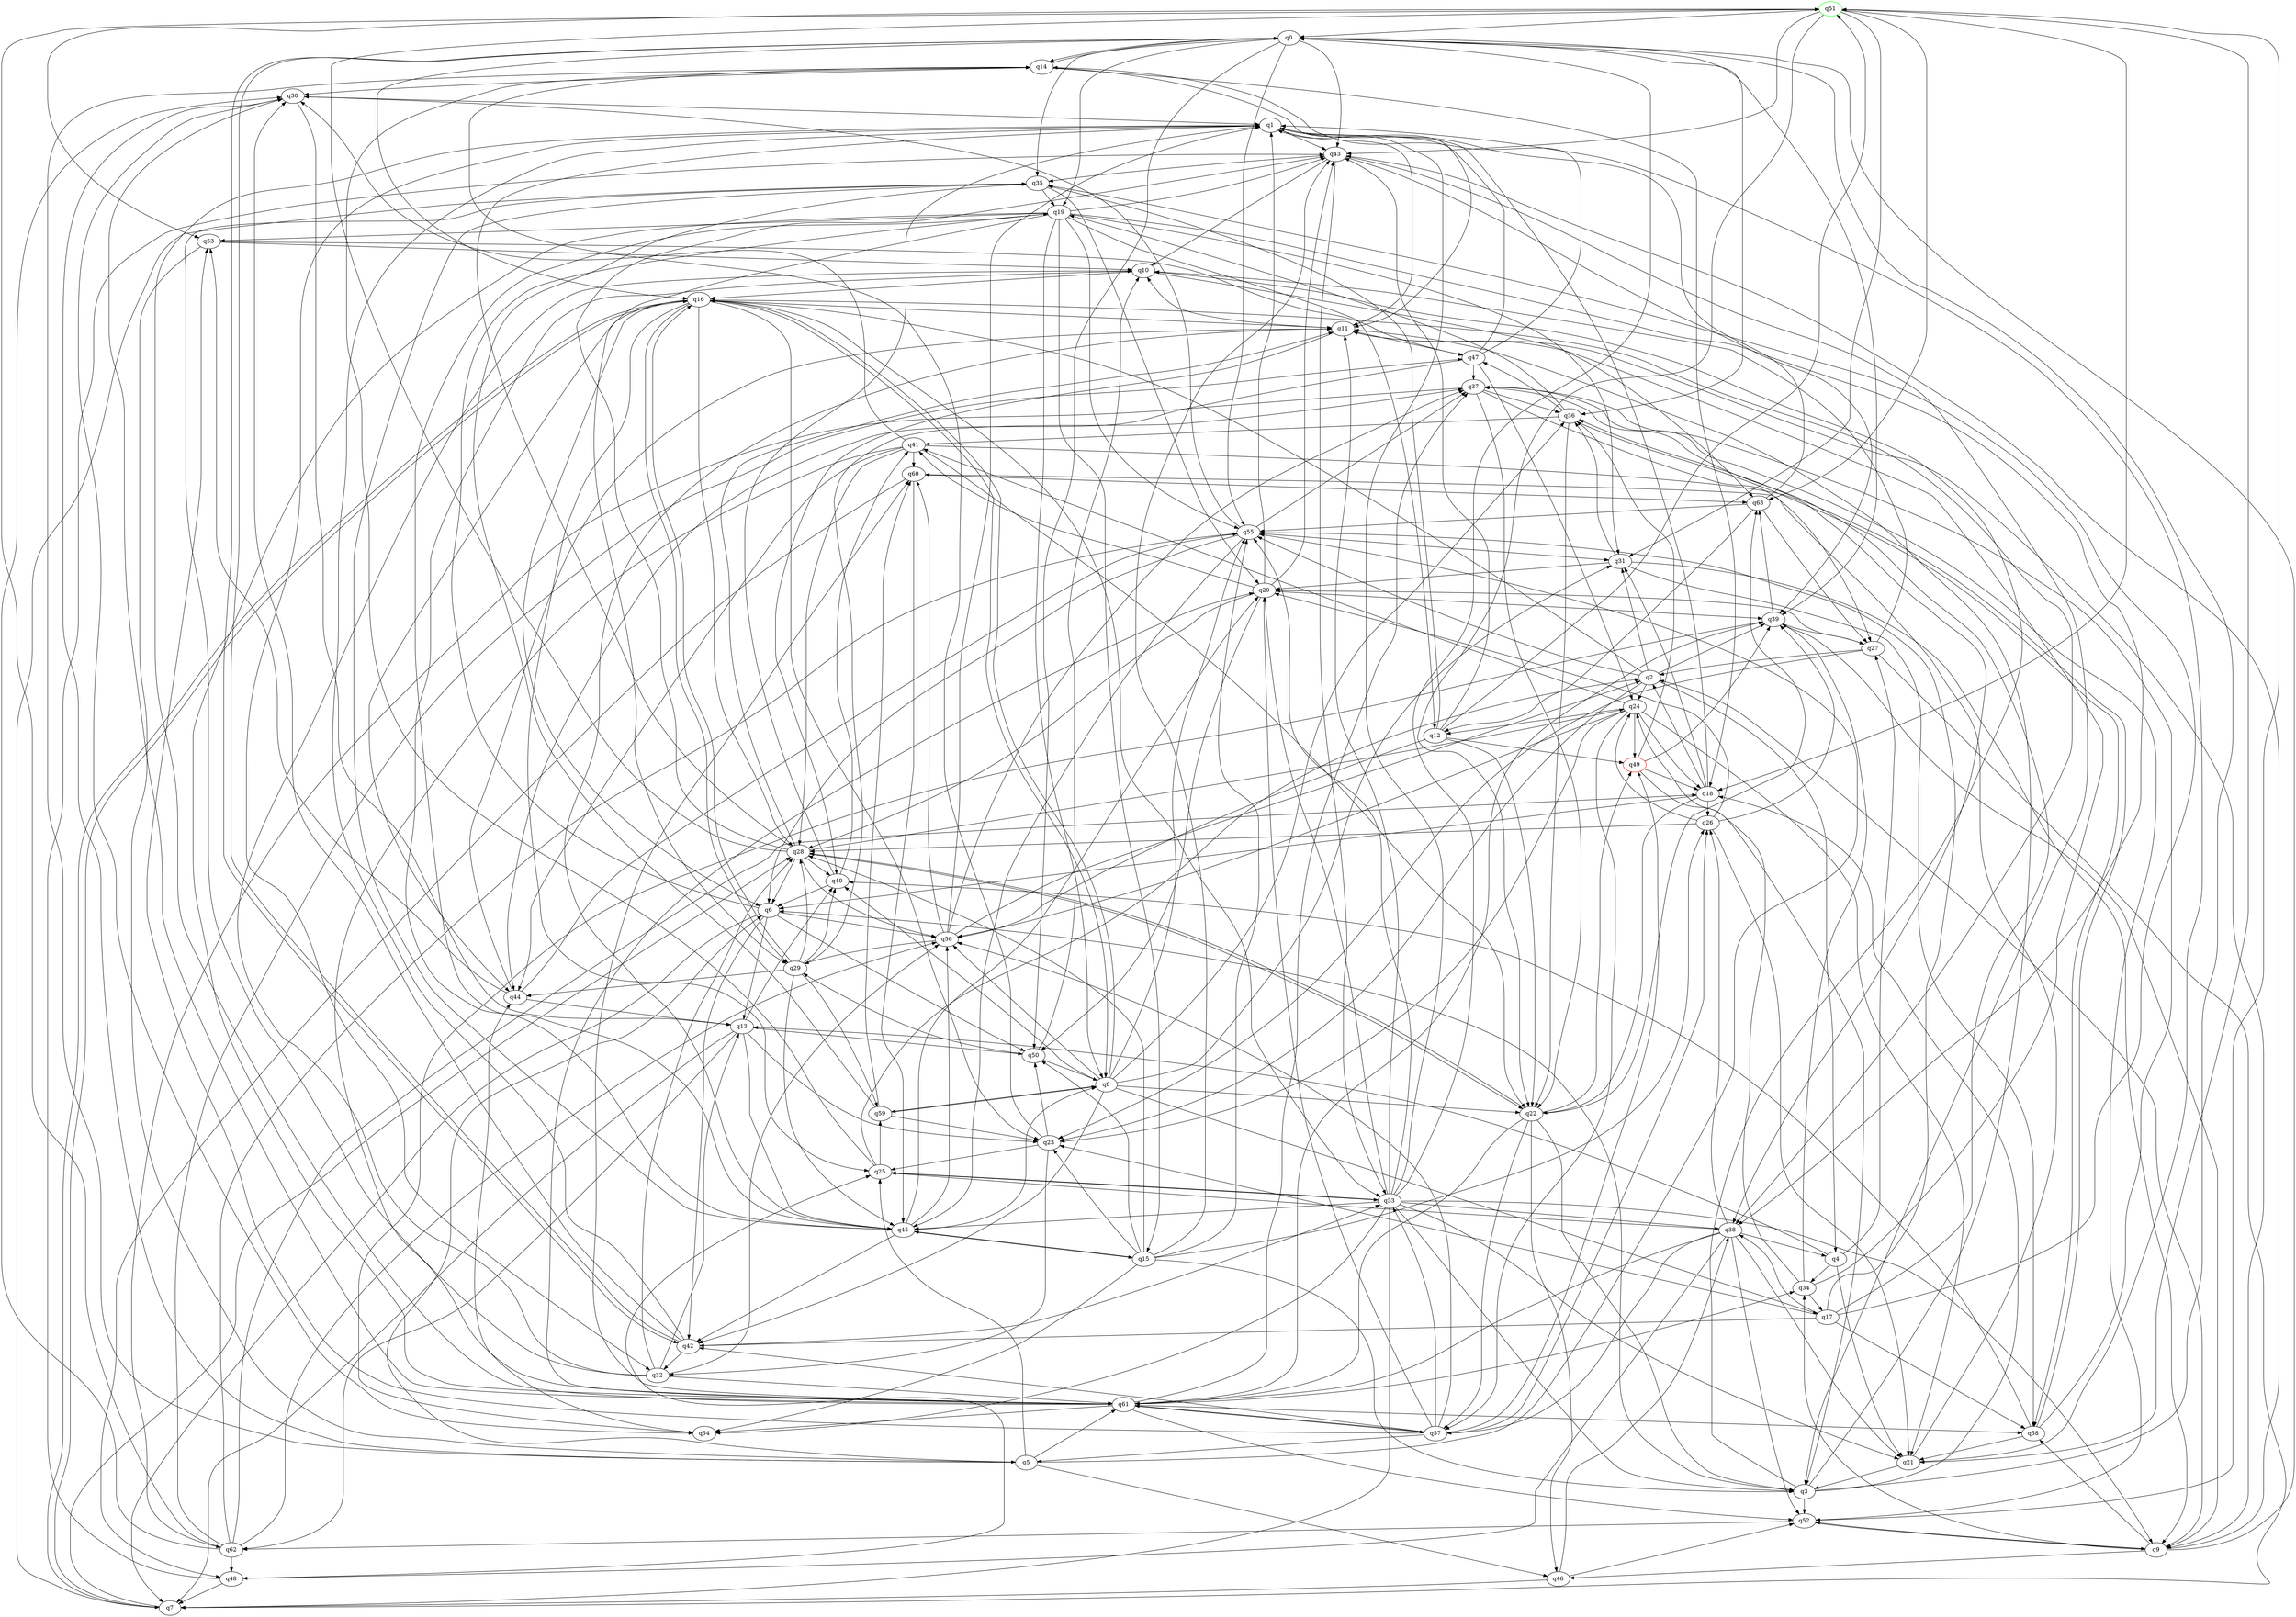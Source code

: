 digraph A{
q51 [initial=1,color=green];
q49 [final=1,color=red];
q0 -> q14;
q0 -> q16;
q0 -> q19;
q0 -> q35;
q0 -> q36;
q0 -> q39;
q0 -> q42;
q0 -> q43;
q0 -> q50;
q0 -> q55;
q1 -> q11;
q1 -> q32;
q1 -> q43;
q2 -> q4;
q2 -> q16;
q2 -> q23;
q2 -> q24;
q2 -> q31;
q2 -> q39;
q2 -> q55;
q3 -> q0;
q3 -> q6;
q3 -> q10;
q3 -> q11;
q3 -> q18;
q3 -> q52;
q4 -> q13;
q4 -> q21;
q4 -> q27;
q4 -> q34;
q5 -> q6;
q5 -> q14;
q5 -> q25;
q5 -> q30;
q5 -> q46;
q5 -> q55;
q5 -> q61;
q6 -> q7;
q6 -> q13;
q6 -> q19;
q6 -> q42;
q6 -> q50;
q6 -> q56;
q7 -> q16;
q7 -> q28;
q7 -> q35;
q8 -> q16;
q8 -> q17;
q8 -> q22;
q8 -> q31;
q8 -> q36;
q8 -> q40;
q8 -> q42;
q8 -> q55;
q8 -> q56;
q8 -> q59;
q9 -> q0;
q9 -> q2;
q9 -> q34;
q9 -> q43;
q9 -> q46;
q9 -> q52;
q9 -> q58;
q10 -> q16;
q10 -> q63;
q11 -> q9;
q11 -> q10;
q11 -> q40;
q11 -> q47;
q12 -> q22;
q12 -> q35;
q12 -> q43;
q12 -> q49;
q12 -> q51;
q12 -> q56;
q13 -> q7;
q13 -> q23;
q13 -> q40;
q13 -> q45;
q13 -> q50;
q13 -> q62;
q14 -> q0;
q14 -> q11;
q14 -> q18;
q14 -> q30;
q15 -> q3;
q15 -> q23;
q15 -> q26;
q15 -> q28;
q15 -> q43;
q15 -> q45;
q15 -> q50;
q15 -> q54;
q15 -> q55;
q16 -> q6;
q16 -> q7;
q16 -> q8;
q16 -> q11;
q16 -> q23;
q16 -> q25;
q16 -> q28;
q16 -> q29;
q16 -> q33;
q16 -> q38;
q16 -> q44;
q17 -> q23;
q17 -> q35;
q17 -> q37;
q17 -> q38;
q17 -> q42;
q17 -> q55;
q17 -> q58;
q18 -> q1;
q18 -> q2;
q18 -> q6;
q18 -> q22;
q18 -> q26;
q18 -> q31;
q19 -> q8;
q19 -> q12;
q19 -> q15;
q19 -> q29;
q19 -> q31;
q19 -> q38;
q19 -> q43;
q19 -> q53;
q19 -> q55;
q19 -> q61;
q20 -> q1;
q20 -> q28;
q20 -> q39;
q20 -> q41;
q20 -> q43;
q20 -> q50;
q21 -> q1;
q21 -> q3;
q21 -> q60;
q22 -> q3;
q22 -> q28;
q22 -> q46;
q22 -> q49;
q22 -> q57;
q22 -> q61;
q22 -> q63;
q23 -> q14;
q23 -> q25;
q23 -> q32;
q23 -> q50;
q24 -> q12;
q24 -> q18;
q24 -> q21;
q24 -> q23;
q24 -> q41;
q24 -> q49;
q24 -> q56;
q24 -> q57;
q25 -> q2;
q25 -> q14;
q25 -> q33;
q25 -> q59;
q26 -> q20;
q26 -> q21;
q26 -> q24;
q26 -> q28;
q26 -> q39;
q27 -> q2;
q27 -> q7;
q27 -> q10;
q27 -> q20;
q27 -> q23;
q28 -> q1;
q28 -> q6;
q28 -> q11;
q28 -> q22;
q28 -> q24;
q28 -> q40;
q28 -> q43;
q28 -> q51;
q28 -> q56;
q29 -> q16;
q29 -> q28;
q29 -> q37;
q29 -> q40;
q29 -> q44;
q29 -> q45;
q29 -> q59;
q30 -> q1;
q30 -> q13;
q30 -> q54;
q31 -> q9;
q31 -> q20;
q31 -> q36;
q31 -> q58;
q32 -> q10;
q32 -> q13;
q32 -> q28;
q32 -> q35;
q32 -> q56;
q32 -> q61;
q33 -> q0;
q33 -> q1;
q33 -> q3;
q33 -> q7;
q33 -> q9;
q33 -> q11;
q33 -> q20;
q33 -> q21;
q33 -> q25;
q33 -> q38;
q33 -> q45;
q33 -> q54;
q33 -> q55;
q34 -> q11;
q34 -> q17;
q34 -> q24;
q34 -> q39;
q35 -> q19;
q35 -> q20;
q35 -> q45;
q36 -> q19;
q36 -> q22;
q36 -> q41;
q36 -> q47;
q36 -> q58;
q37 -> q22;
q37 -> q27;
q37 -> q36;
q37 -> q52;
q37 -> q62;
q38 -> q4;
q38 -> q21;
q38 -> q25;
q38 -> q26;
q38 -> q48;
q38 -> q52;
q38 -> q57;
q38 -> q61;
q39 -> q9;
q39 -> q27;
q39 -> q54;
q39 -> q63;
q40 -> q1;
q40 -> q6;
q40 -> q41;
q41 -> q22;
q41 -> q28;
q41 -> q30;
q41 -> q38;
q41 -> q44;
q41 -> q60;
q41 -> q61;
q42 -> q0;
q42 -> q1;
q42 -> q30;
q42 -> q32;
q42 -> q33;
q43 -> q3;
q43 -> q10;
q43 -> q33;
q43 -> q35;
q43 -> q39;
q44 -> q11;
q44 -> q13;
q44 -> q53;
q44 -> q55;
q45 -> q8;
q45 -> q10;
q45 -> q11;
q45 -> q15;
q45 -> q19;
q45 -> q20;
q45 -> q42;
q45 -> q56;
q46 -> q7;
q46 -> q38;
q46 -> q52;
q47 -> q1;
q47 -> q14;
q47 -> q24;
q47 -> q37;
q47 -> q44;
q48 -> q7;
q48 -> q25;
q48 -> q43;
q49 -> q3;
q49 -> q18;
q49 -> q36;
q49 -> q39;
q50 -> q8;
q50 -> q10;
q50 -> q29;
q51 -> q0;
q51 -> q18;
q51 -> q21;
q51 -> q22;
q51 -> q31;
q51 -> q43;
q51 -> q53;
q51 -> q63;
q52 -> q9;
q52 -> q51;
q52 -> q62;
q53 -> q5;
q53 -> q10;
q53 -> q47;
q54 -> q44;
q55 -> q6;
q55 -> q30;
q55 -> q31;
q55 -> q37;
q55 -> q45;
q56 -> q1;
q56 -> q2;
q56 -> q29;
q56 -> q37;
q56 -> q60;
q57 -> q5;
q57 -> q20;
q57 -> q26;
q57 -> q33;
q57 -> q42;
q57 -> q49;
q57 -> q53;
q57 -> q56;
q57 -> q61;
q58 -> q21;
q58 -> q36;
q58 -> q37;
q58 -> q40;
q59 -> q8;
q59 -> q23;
q59 -> q35;
q59 -> q60;
q60 -> q45;
q60 -> q48;
q60 -> q63;
q61 -> q1;
q61 -> q20;
q61 -> q30;
q61 -> q34;
q61 -> q37;
q61 -> q39;
q61 -> q52;
q61 -> q54;
q61 -> q57;
q61 -> q58;
q61 -> q60;
q62 -> q18;
q62 -> q30;
q62 -> q47;
q62 -> q48;
q62 -> q51;
q62 -> q55;
q62 -> q56;
q63 -> q1;
q63 -> q12;
q63 -> q27;
q63 -> q55;
}